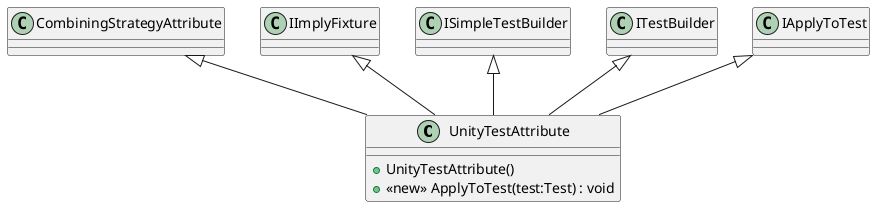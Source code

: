 @startuml
class UnityTestAttribute {
    + UnityTestAttribute()
    + <<new>> ApplyToTest(test:Test) : void
}
CombiningStrategyAttribute <|-- UnityTestAttribute
IImplyFixture <|-- UnityTestAttribute
ISimpleTestBuilder <|-- UnityTestAttribute
ITestBuilder <|-- UnityTestAttribute
IApplyToTest <|-- UnityTestAttribute
@enduml
